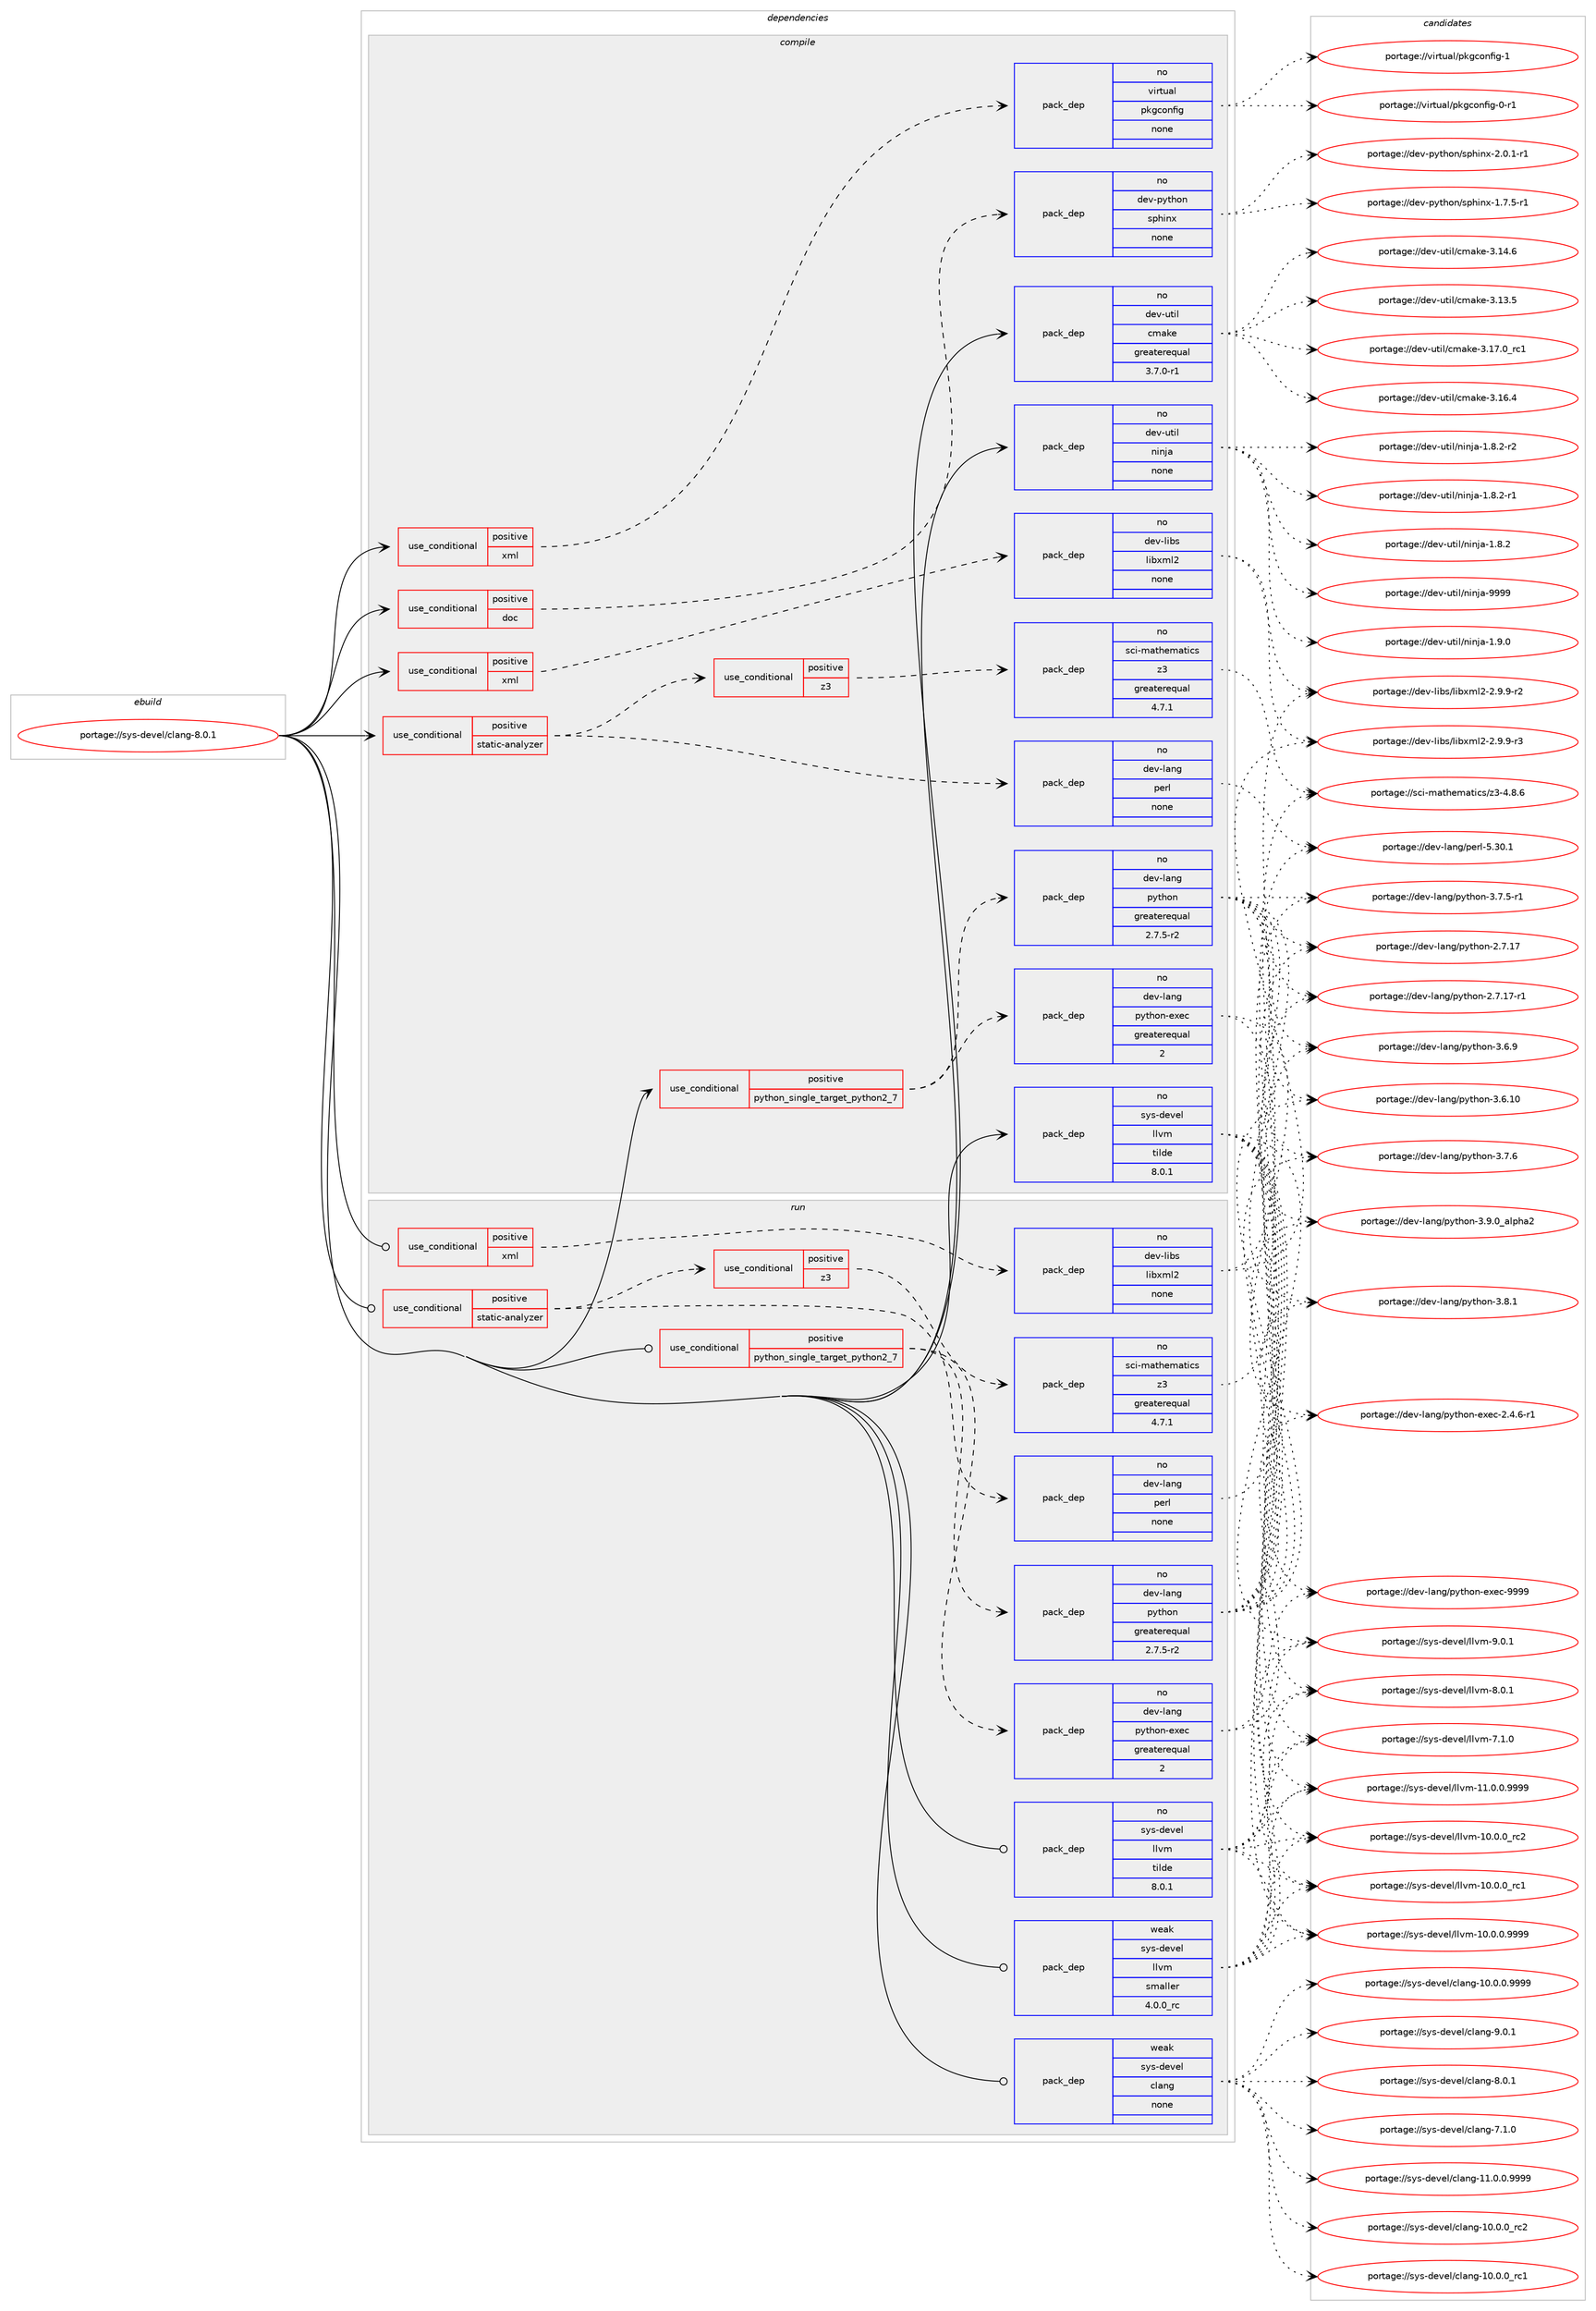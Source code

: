 digraph prolog {

# *************
# Graph options
# *************

newrank=true;
concentrate=true;
compound=true;
graph [rankdir=LR,fontname=Helvetica,fontsize=10,ranksep=1.5];#, ranksep=2.5, nodesep=0.2];
edge  [arrowhead=vee];
node  [fontname=Helvetica,fontsize=10];

# **********
# The ebuild
# **********

subgraph cluster_leftcol {
color=gray;
rank=same;
label=<<i>ebuild</i>>;
id [label="portage://sys-devel/clang-8.0.1", color=red, width=4, href="../sys-devel/clang-8.0.1.svg"];
}

# ****************
# The dependencies
# ****************

subgraph cluster_midcol {
color=gray;
label=<<i>dependencies</i>>;
subgraph cluster_compile {
fillcolor="#eeeeee";
style=filled;
label=<<i>compile</i>>;
subgraph cond10294 {
dependency51201 [label=<<TABLE BORDER="0" CELLBORDER="1" CELLSPACING="0" CELLPADDING="4"><TR><TD ROWSPAN="3" CELLPADDING="10">use_conditional</TD></TR><TR><TD>positive</TD></TR><TR><TD>doc</TD></TR></TABLE>>, shape=none, color=red];
subgraph pack39789 {
dependency51202 [label=<<TABLE BORDER="0" CELLBORDER="1" CELLSPACING="0" CELLPADDING="4" WIDTH="220"><TR><TD ROWSPAN="6" CELLPADDING="30">pack_dep</TD></TR><TR><TD WIDTH="110">no</TD></TR><TR><TD>dev-python</TD></TR><TR><TD>sphinx</TD></TR><TR><TD>none</TD></TR><TR><TD></TD></TR></TABLE>>, shape=none, color=blue];
}
dependency51201:e -> dependency51202:w [weight=20,style="dashed",arrowhead="vee"];
}
id:e -> dependency51201:w [weight=20,style="solid",arrowhead="vee"];
subgraph cond10295 {
dependency51203 [label=<<TABLE BORDER="0" CELLBORDER="1" CELLSPACING="0" CELLPADDING="4"><TR><TD ROWSPAN="3" CELLPADDING="10">use_conditional</TD></TR><TR><TD>positive</TD></TR><TR><TD>python_single_target_python2_7</TD></TR></TABLE>>, shape=none, color=red];
subgraph pack39790 {
dependency51204 [label=<<TABLE BORDER="0" CELLBORDER="1" CELLSPACING="0" CELLPADDING="4" WIDTH="220"><TR><TD ROWSPAN="6" CELLPADDING="30">pack_dep</TD></TR><TR><TD WIDTH="110">no</TD></TR><TR><TD>dev-lang</TD></TR><TR><TD>python</TD></TR><TR><TD>greaterequal</TD></TR><TR><TD>2.7.5-r2</TD></TR></TABLE>>, shape=none, color=blue];
}
dependency51203:e -> dependency51204:w [weight=20,style="dashed",arrowhead="vee"];
subgraph pack39791 {
dependency51205 [label=<<TABLE BORDER="0" CELLBORDER="1" CELLSPACING="0" CELLPADDING="4" WIDTH="220"><TR><TD ROWSPAN="6" CELLPADDING="30">pack_dep</TD></TR><TR><TD WIDTH="110">no</TD></TR><TR><TD>dev-lang</TD></TR><TR><TD>python-exec</TD></TR><TR><TD>greaterequal</TD></TR><TR><TD>2</TD></TR></TABLE>>, shape=none, color=blue];
}
dependency51203:e -> dependency51205:w [weight=20,style="dashed",arrowhead="vee"];
}
id:e -> dependency51203:w [weight=20,style="solid",arrowhead="vee"];
subgraph cond10296 {
dependency51206 [label=<<TABLE BORDER="0" CELLBORDER="1" CELLSPACING="0" CELLPADDING="4"><TR><TD ROWSPAN="3" CELLPADDING="10">use_conditional</TD></TR><TR><TD>positive</TD></TR><TR><TD>static-analyzer</TD></TR></TABLE>>, shape=none, color=red];
subgraph pack39792 {
dependency51207 [label=<<TABLE BORDER="0" CELLBORDER="1" CELLSPACING="0" CELLPADDING="4" WIDTH="220"><TR><TD ROWSPAN="6" CELLPADDING="30">pack_dep</TD></TR><TR><TD WIDTH="110">no</TD></TR><TR><TD>dev-lang</TD></TR><TR><TD>perl</TD></TR><TR><TD>none</TD></TR><TR><TD></TD></TR></TABLE>>, shape=none, color=blue];
}
dependency51206:e -> dependency51207:w [weight=20,style="dashed",arrowhead="vee"];
subgraph cond10297 {
dependency51208 [label=<<TABLE BORDER="0" CELLBORDER="1" CELLSPACING="0" CELLPADDING="4"><TR><TD ROWSPAN="3" CELLPADDING="10">use_conditional</TD></TR><TR><TD>positive</TD></TR><TR><TD>z3</TD></TR></TABLE>>, shape=none, color=red];
subgraph pack39793 {
dependency51209 [label=<<TABLE BORDER="0" CELLBORDER="1" CELLSPACING="0" CELLPADDING="4" WIDTH="220"><TR><TD ROWSPAN="6" CELLPADDING="30">pack_dep</TD></TR><TR><TD WIDTH="110">no</TD></TR><TR><TD>sci-mathematics</TD></TR><TR><TD>z3</TD></TR><TR><TD>greaterequal</TD></TR><TR><TD>4.7.1</TD></TR></TABLE>>, shape=none, color=blue];
}
dependency51208:e -> dependency51209:w [weight=20,style="dashed",arrowhead="vee"];
}
dependency51206:e -> dependency51208:w [weight=20,style="dashed",arrowhead="vee"];
}
id:e -> dependency51206:w [weight=20,style="solid",arrowhead="vee"];
subgraph cond10298 {
dependency51210 [label=<<TABLE BORDER="0" CELLBORDER="1" CELLSPACING="0" CELLPADDING="4"><TR><TD ROWSPAN="3" CELLPADDING="10">use_conditional</TD></TR><TR><TD>positive</TD></TR><TR><TD>xml</TD></TR></TABLE>>, shape=none, color=red];
subgraph pack39794 {
dependency51211 [label=<<TABLE BORDER="0" CELLBORDER="1" CELLSPACING="0" CELLPADDING="4" WIDTH="220"><TR><TD ROWSPAN="6" CELLPADDING="30">pack_dep</TD></TR><TR><TD WIDTH="110">no</TD></TR><TR><TD>dev-libs</TD></TR><TR><TD>libxml2</TD></TR><TR><TD>none</TD></TR><TR><TD></TD></TR></TABLE>>, shape=none, color=blue];
}
dependency51210:e -> dependency51211:w [weight=20,style="dashed",arrowhead="vee"];
}
id:e -> dependency51210:w [weight=20,style="solid",arrowhead="vee"];
subgraph cond10299 {
dependency51212 [label=<<TABLE BORDER="0" CELLBORDER="1" CELLSPACING="0" CELLPADDING="4"><TR><TD ROWSPAN="3" CELLPADDING="10">use_conditional</TD></TR><TR><TD>positive</TD></TR><TR><TD>xml</TD></TR></TABLE>>, shape=none, color=red];
subgraph pack39795 {
dependency51213 [label=<<TABLE BORDER="0" CELLBORDER="1" CELLSPACING="0" CELLPADDING="4" WIDTH="220"><TR><TD ROWSPAN="6" CELLPADDING="30">pack_dep</TD></TR><TR><TD WIDTH="110">no</TD></TR><TR><TD>virtual</TD></TR><TR><TD>pkgconfig</TD></TR><TR><TD>none</TD></TR><TR><TD></TD></TR></TABLE>>, shape=none, color=blue];
}
dependency51212:e -> dependency51213:w [weight=20,style="dashed",arrowhead="vee"];
}
id:e -> dependency51212:w [weight=20,style="solid",arrowhead="vee"];
subgraph pack39796 {
dependency51214 [label=<<TABLE BORDER="0" CELLBORDER="1" CELLSPACING="0" CELLPADDING="4" WIDTH="220"><TR><TD ROWSPAN="6" CELLPADDING="30">pack_dep</TD></TR><TR><TD WIDTH="110">no</TD></TR><TR><TD>dev-util</TD></TR><TR><TD>cmake</TD></TR><TR><TD>greaterequal</TD></TR><TR><TD>3.7.0-r1</TD></TR></TABLE>>, shape=none, color=blue];
}
id:e -> dependency51214:w [weight=20,style="solid",arrowhead="vee"];
subgraph pack39797 {
dependency51215 [label=<<TABLE BORDER="0" CELLBORDER="1" CELLSPACING="0" CELLPADDING="4" WIDTH="220"><TR><TD ROWSPAN="6" CELLPADDING="30">pack_dep</TD></TR><TR><TD WIDTH="110">no</TD></TR><TR><TD>dev-util</TD></TR><TR><TD>ninja</TD></TR><TR><TD>none</TD></TR><TR><TD></TD></TR></TABLE>>, shape=none, color=blue];
}
id:e -> dependency51215:w [weight=20,style="solid",arrowhead="vee"];
subgraph pack39798 {
dependency51216 [label=<<TABLE BORDER="0" CELLBORDER="1" CELLSPACING="0" CELLPADDING="4" WIDTH="220"><TR><TD ROWSPAN="6" CELLPADDING="30">pack_dep</TD></TR><TR><TD WIDTH="110">no</TD></TR><TR><TD>sys-devel</TD></TR><TR><TD>llvm</TD></TR><TR><TD>tilde</TD></TR><TR><TD>8.0.1</TD></TR></TABLE>>, shape=none, color=blue];
}
id:e -> dependency51216:w [weight=20,style="solid",arrowhead="vee"];
}
subgraph cluster_compileandrun {
fillcolor="#eeeeee";
style=filled;
label=<<i>compile and run</i>>;
}
subgraph cluster_run {
fillcolor="#eeeeee";
style=filled;
label=<<i>run</i>>;
subgraph cond10300 {
dependency51217 [label=<<TABLE BORDER="0" CELLBORDER="1" CELLSPACING="0" CELLPADDING="4"><TR><TD ROWSPAN="3" CELLPADDING="10">use_conditional</TD></TR><TR><TD>positive</TD></TR><TR><TD>python_single_target_python2_7</TD></TR></TABLE>>, shape=none, color=red];
subgraph pack39799 {
dependency51218 [label=<<TABLE BORDER="0" CELLBORDER="1" CELLSPACING="0" CELLPADDING="4" WIDTH="220"><TR><TD ROWSPAN="6" CELLPADDING="30">pack_dep</TD></TR><TR><TD WIDTH="110">no</TD></TR><TR><TD>dev-lang</TD></TR><TR><TD>python</TD></TR><TR><TD>greaterequal</TD></TR><TR><TD>2.7.5-r2</TD></TR></TABLE>>, shape=none, color=blue];
}
dependency51217:e -> dependency51218:w [weight=20,style="dashed",arrowhead="vee"];
subgraph pack39800 {
dependency51219 [label=<<TABLE BORDER="0" CELLBORDER="1" CELLSPACING="0" CELLPADDING="4" WIDTH="220"><TR><TD ROWSPAN="6" CELLPADDING="30">pack_dep</TD></TR><TR><TD WIDTH="110">no</TD></TR><TR><TD>dev-lang</TD></TR><TR><TD>python-exec</TD></TR><TR><TD>greaterequal</TD></TR><TR><TD>2</TD></TR></TABLE>>, shape=none, color=blue];
}
dependency51217:e -> dependency51219:w [weight=20,style="dashed",arrowhead="vee"];
}
id:e -> dependency51217:w [weight=20,style="solid",arrowhead="odot"];
subgraph cond10301 {
dependency51220 [label=<<TABLE BORDER="0" CELLBORDER="1" CELLSPACING="0" CELLPADDING="4"><TR><TD ROWSPAN="3" CELLPADDING="10">use_conditional</TD></TR><TR><TD>positive</TD></TR><TR><TD>static-analyzer</TD></TR></TABLE>>, shape=none, color=red];
subgraph pack39801 {
dependency51221 [label=<<TABLE BORDER="0" CELLBORDER="1" CELLSPACING="0" CELLPADDING="4" WIDTH="220"><TR><TD ROWSPAN="6" CELLPADDING="30">pack_dep</TD></TR><TR><TD WIDTH="110">no</TD></TR><TR><TD>dev-lang</TD></TR><TR><TD>perl</TD></TR><TR><TD>none</TD></TR><TR><TD></TD></TR></TABLE>>, shape=none, color=blue];
}
dependency51220:e -> dependency51221:w [weight=20,style="dashed",arrowhead="vee"];
subgraph cond10302 {
dependency51222 [label=<<TABLE BORDER="0" CELLBORDER="1" CELLSPACING="0" CELLPADDING="4"><TR><TD ROWSPAN="3" CELLPADDING="10">use_conditional</TD></TR><TR><TD>positive</TD></TR><TR><TD>z3</TD></TR></TABLE>>, shape=none, color=red];
subgraph pack39802 {
dependency51223 [label=<<TABLE BORDER="0" CELLBORDER="1" CELLSPACING="0" CELLPADDING="4" WIDTH="220"><TR><TD ROWSPAN="6" CELLPADDING="30">pack_dep</TD></TR><TR><TD WIDTH="110">no</TD></TR><TR><TD>sci-mathematics</TD></TR><TR><TD>z3</TD></TR><TR><TD>greaterequal</TD></TR><TR><TD>4.7.1</TD></TR></TABLE>>, shape=none, color=blue];
}
dependency51222:e -> dependency51223:w [weight=20,style="dashed",arrowhead="vee"];
}
dependency51220:e -> dependency51222:w [weight=20,style="dashed",arrowhead="vee"];
}
id:e -> dependency51220:w [weight=20,style="solid",arrowhead="odot"];
subgraph cond10303 {
dependency51224 [label=<<TABLE BORDER="0" CELLBORDER="1" CELLSPACING="0" CELLPADDING="4"><TR><TD ROWSPAN="3" CELLPADDING="10">use_conditional</TD></TR><TR><TD>positive</TD></TR><TR><TD>xml</TD></TR></TABLE>>, shape=none, color=red];
subgraph pack39803 {
dependency51225 [label=<<TABLE BORDER="0" CELLBORDER="1" CELLSPACING="0" CELLPADDING="4" WIDTH="220"><TR><TD ROWSPAN="6" CELLPADDING="30">pack_dep</TD></TR><TR><TD WIDTH="110">no</TD></TR><TR><TD>dev-libs</TD></TR><TR><TD>libxml2</TD></TR><TR><TD>none</TD></TR><TR><TD></TD></TR></TABLE>>, shape=none, color=blue];
}
dependency51224:e -> dependency51225:w [weight=20,style="dashed",arrowhead="vee"];
}
id:e -> dependency51224:w [weight=20,style="solid",arrowhead="odot"];
subgraph pack39804 {
dependency51226 [label=<<TABLE BORDER="0" CELLBORDER="1" CELLSPACING="0" CELLPADDING="4" WIDTH="220"><TR><TD ROWSPAN="6" CELLPADDING="30">pack_dep</TD></TR><TR><TD WIDTH="110">no</TD></TR><TR><TD>sys-devel</TD></TR><TR><TD>llvm</TD></TR><TR><TD>tilde</TD></TR><TR><TD>8.0.1</TD></TR></TABLE>>, shape=none, color=blue];
}
id:e -> dependency51226:w [weight=20,style="solid",arrowhead="odot"];
subgraph pack39805 {
dependency51227 [label=<<TABLE BORDER="0" CELLBORDER="1" CELLSPACING="0" CELLPADDING="4" WIDTH="220"><TR><TD ROWSPAN="6" CELLPADDING="30">pack_dep</TD></TR><TR><TD WIDTH="110">weak</TD></TR><TR><TD>sys-devel</TD></TR><TR><TD>clang</TD></TR><TR><TD>none</TD></TR><TR><TD></TD></TR></TABLE>>, shape=none, color=blue];
}
id:e -> dependency51227:w [weight=20,style="solid",arrowhead="odot"];
subgraph pack39806 {
dependency51228 [label=<<TABLE BORDER="0" CELLBORDER="1" CELLSPACING="0" CELLPADDING="4" WIDTH="220"><TR><TD ROWSPAN="6" CELLPADDING="30">pack_dep</TD></TR><TR><TD WIDTH="110">weak</TD></TR><TR><TD>sys-devel</TD></TR><TR><TD>llvm</TD></TR><TR><TD>smaller</TD></TR><TR><TD>4.0.0_rc</TD></TR></TABLE>>, shape=none, color=blue];
}
id:e -> dependency51228:w [weight=20,style="solid",arrowhead="odot"];
}
}

# **************
# The candidates
# **************

subgraph cluster_choices {
rank=same;
color=gray;
label=<<i>candidates</i>>;

subgraph choice39789 {
color=black;
nodesep=1;
choice10010111845112121116104111110471151121041051101204550464846494511449 [label="portage://dev-python/sphinx-2.0.1-r1", color=red, width=4,href="../dev-python/sphinx-2.0.1-r1.svg"];
choice10010111845112121116104111110471151121041051101204549465546534511449 [label="portage://dev-python/sphinx-1.7.5-r1", color=red, width=4,href="../dev-python/sphinx-1.7.5-r1.svg"];
dependency51202:e -> choice10010111845112121116104111110471151121041051101204550464846494511449:w [style=dotted,weight="100"];
dependency51202:e -> choice10010111845112121116104111110471151121041051101204549465546534511449:w [style=dotted,weight="100"];
}
subgraph choice39790 {
color=black;
nodesep=1;
choice10010111845108971101034711212111610411111045514657464895971081121049750 [label="portage://dev-lang/python-3.9.0_alpha2", color=red, width=4,href="../dev-lang/python-3.9.0_alpha2.svg"];
choice100101118451089711010347112121116104111110455146564649 [label="portage://dev-lang/python-3.8.1", color=red, width=4,href="../dev-lang/python-3.8.1.svg"];
choice100101118451089711010347112121116104111110455146554654 [label="portage://dev-lang/python-3.7.6", color=red, width=4,href="../dev-lang/python-3.7.6.svg"];
choice1001011184510897110103471121211161041111104551465546534511449 [label="portage://dev-lang/python-3.7.5-r1", color=red, width=4,href="../dev-lang/python-3.7.5-r1.svg"];
choice100101118451089711010347112121116104111110455146544657 [label="portage://dev-lang/python-3.6.9", color=red, width=4,href="../dev-lang/python-3.6.9.svg"];
choice10010111845108971101034711212111610411111045514654464948 [label="portage://dev-lang/python-3.6.10", color=red, width=4,href="../dev-lang/python-3.6.10.svg"];
choice100101118451089711010347112121116104111110455046554649554511449 [label="portage://dev-lang/python-2.7.17-r1", color=red, width=4,href="../dev-lang/python-2.7.17-r1.svg"];
choice10010111845108971101034711212111610411111045504655464955 [label="portage://dev-lang/python-2.7.17", color=red, width=4,href="../dev-lang/python-2.7.17.svg"];
dependency51204:e -> choice10010111845108971101034711212111610411111045514657464895971081121049750:w [style=dotted,weight="100"];
dependency51204:e -> choice100101118451089711010347112121116104111110455146564649:w [style=dotted,weight="100"];
dependency51204:e -> choice100101118451089711010347112121116104111110455146554654:w [style=dotted,weight="100"];
dependency51204:e -> choice1001011184510897110103471121211161041111104551465546534511449:w [style=dotted,weight="100"];
dependency51204:e -> choice100101118451089711010347112121116104111110455146544657:w [style=dotted,weight="100"];
dependency51204:e -> choice10010111845108971101034711212111610411111045514654464948:w [style=dotted,weight="100"];
dependency51204:e -> choice100101118451089711010347112121116104111110455046554649554511449:w [style=dotted,weight="100"];
dependency51204:e -> choice10010111845108971101034711212111610411111045504655464955:w [style=dotted,weight="100"];
}
subgraph choice39791 {
color=black;
nodesep=1;
choice10010111845108971101034711212111610411111045101120101994557575757 [label="portage://dev-lang/python-exec-9999", color=red, width=4,href="../dev-lang/python-exec-9999.svg"];
choice10010111845108971101034711212111610411111045101120101994550465246544511449 [label="portage://dev-lang/python-exec-2.4.6-r1", color=red, width=4,href="../dev-lang/python-exec-2.4.6-r1.svg"];
dependency51205:e -> choice10010111845108971101034711212111610411111045101120101994557575757:w [style=dotted,weight="100"];
dependency51205:e -> choice10010111845108971101034711212111610411111045101120101994550465246544511449:w [style=dotted,weight="100"];
}
subgraph choice39792 {
color=black;
nodesep=1;
choice10010111845108971101034711210111410845534651484649 [label="portage://dev-lang/perl-5.30.1", color=red, width=4,href="../dev-lang/perl-5.30.1.svg"];
dependency51207:e -> choice10010111845108971101034711210111410845534651484649:w [style=dotted,weight="100"];
}
subgraph choice39793 {
color=black;
nodesep=1;
choice11599105451099711610410110997116105991154712251455246564654 [label="portage://sci-mathematics/z3-4.8.6", color=red, width=4,href="../sci-mathematics/z3-4.8.6.svg"];
dependency51209:e -> choice11599105451099711610410110997116105991154712251455246564654:w [style=dotted,weight="100"];
}
subgraph choice39794 {
color=black;
nodesep=1;
choice10010111845108105981154710810598120109108504550465746574511451 [label="portage://dev-libs/libxml2-2.9.9-r3", color=red, width=4,href="../dev-libs/libxml2-2.9.9-r3.svg"];
choice10010111845108105981154710810598120109108504550465746574511450 [label="portage://dev-libs/libxml2-2.9.9-r2", color=red, width=4,href="../dev-libs/libxml2-2.9.9-r2.svg"];
dependency51211:e -> choice10010111845108105981154710810598120109108504550465746574511451:w [style=dotted,weight="100"];
dependency51211:e -> choice10010111845108105981154710810598120109108504550465746574511450:w [style=dotted,weight="100"];
}
subgraph choice39795 {
color=black;
nodesep=1;
choice1181051141161179710847112107103991111101021051034549 [label="portage://virtual/pkgconfig-1", color=red, width=4,href="../virtual/pkgconfig-1.svg"];
choice11810511411611797108471121071039911111010210510345484511449 [label="portage://virtual/pkgconfig-0-r1", color=red, width=4,href="../virtual/pkgconfig-0-r1.svg"];
dependency51213:e -> choice1181051141161179710847112107103991111101021051034549:w [style=dotted,weight="100"];
dependency51213:e -> choice11810511411611797108471121071039911111010210510345484511449:w [style=dotted,weight="100"];
}
subgraph choice39796 {
color=black;
nodesep=1;
choice1001011184511711610510847991099710710145514649554648951149949 [label="portage://dev-util/cmake-3.17.0_rc1", color=red, width=4,href="../dev-util/cmake-3.17.0_rc1.svg"];
choice1001011184511711610510847991099710710145514649544652 [label="portage://dev-util/cmake-3.16.4", color=red, width=4,href="../dev-util/cmake-3.16.4.svg"];
choice1001011184511711610510847991099710710145514649524654 [label="portage://dev-util/cmake-3.14.6", color=red, width=4,href="../dev-util/cmake-3.14.6.svg"];
choice1001011184511711610510847991099710710145514649514653 [label="portage://dev-util/cmake-3.13.5", color=red, width=4,href="../dev-util/cmake-3.13.5.svg"];
dependency51214:e -> choice1001011184511711610510847991099710710145514649554648951149949:w [style=dotted,weight="100"];
dependency51214:e -> choice1001011184511711610510847991099710710145514649544652:w [style=dotted,weight="100"];
dependency51214:e -> choice1001011184511711610510847991099710710145514649524654:w [style=dotted,weight="100"];
dependency51214:e -> choice1001011184511711610510847991099710710145514649514653:w [style=dotted,weight="100"];
}
subgraph choice39797 {
color=black;
nodesep=1;
choice1001011184511711610510847110105110106974557575757 [label="portage://dev-util/ninja-9999", color=red, width=4,href="../dev-util/ninja-9999.svg"];
choice100101118451171161051084711010511010697454946574648 [label="portage://dev-util/ninja-1.9.0", color=red, width=4,href="../dev-util/ninja-1.9.0.svg"];
choice1001011184511711610510847110105110106974549465646504511450 [label="portage://dev-util/ninja-1.8.2-r2", color=red, width=4,href="../dev-util/ninja-1.8.2-r2.svg"];
choice1001011184511711610510847110105110106974549465646504511449 [label="portage://dev-util/ninja-1.8.2-r1", color=red, width=4,href="../dev-util/ninja-1.8.2-r1.svg"];
choice100101118451171161051084711010511010697454946564650 [label="portage://dev-util/ninja-1.8.2", color=red, width=4,href="../dev-util/ninja-1.8.2.svg"];
dependency51215:e -> choice1001011184511711610510847110105110106974557575757:w [style=dotted,weight="100"];
dependency51215:e -> choice100101118451171161051084711010511010697454946574648:w [style=dotted,weight="100"];
dependency51215:e -> choice1001011184511711610510847110105110106974549465646504511450:w [style=dotted,weight="100"];
dependency51215:e -> choice1001011184511711610510847110105110106974549465646504511449:w [style=dotted,weight="100"];
dependency51215:e -> choice100101118451171161051084711010511010697454946564650:w [style=dotted,weight="100"];
}
subgraph choice39798 {
color=black;
nodesep=1;
choice1151211154510010111810110847108108118109455746484649 [label="portage://sys-devel/llvm-9.0.1", color=red, width=4,href="../sys-devel/llvm-9.0.1.svg"];
choice1151211154510010111810110847108108118109455646484649 [label="portage://sys-devel/llvm-8.0.1", color=red, width=4,href="../sys-devel/llvm-8.0.1.svg"];
choice1151211154510010111810110847108108118109455546494648 [label="portage://sys-devel/llvm-7.1.0", color=red, width=4,href="../sys-devel/llvm-7.1.0.svg"];
choice1151211154510010111810110847108108118109454949464846484657575757 [label="portage://sys-devel/llvm-11.0.0.9999", color=red, width=4,href="../sys-devel/llvm-11.0.0.9999.svg"];
choice115121115451001011181011084710810811810945494846484648951149950 [label="portage://sys-devel/llvm-10.0.0_rc2", color=red, width=4,href="../sys-devel/llvm-10.0.0_rc2.svg"];
choice115121115451001011181011084710810811810945494846484648951149949 [label="portage://sys-devel/llvm-10.0.0_rc1", color=red, width=4,href="../sys-devel/llvm-10.0.0_rc1.svg"];
choice1151211154510010111810110847108108118109454948464846484657575757 [label="portage://sys-devel/llvm-10.0.0.9999", color=red, width=4,href="../sys-devel/llvm-10.0.0.9999.svg"];
dependency51216:e -> choice1151211154510010111810110847108108118109455746484649:w [style=dotted,weight="100"];
dependency51216:e -> choice1151211154510010111810110847108108118109455646484649:w [style=dotted,weight="100"];
dependency51216:e -> choice1151211154510010111810110847108108118109455546494648:w [style=dotted,weight="100"];
dependency51216:e -> choice1151211154510010111810110847108108118109454949464846484657575757:w [style=dotted,weight="100"];
dependency51216:e -> choice115121115451001011181011084710810811810945494846484648951149950:w [style=dotted,weight="100"];
dependency51216:e -> choice115121115451001011181011084710810811810945494846484648951149949:w [style=dotted,weight="100"];
dependency51216:e -> choice1151211154510010111810110847108108118109454948464846484657575757:w [style=dotted,weight="100"];
}
subgraph choice39799 {
color=black;
nodesep=1;
choice10010111845108971101034711212111610411111045514657464895971081121049750 [label="portage://dev-lang/python-3.9.0_alpha2", color=red, width=4,href="../dev-lang/python-3.9.0_alpha2.svg"];
choice100101118451089711010347112121116104111110455146564649 [label="portage://dev-lang/python-3.8.1", color=red, width=4,href="../dev-lang/python-3.8.1.svg"];
choice100101118451089711010347112121116104111110455146554654 [label="portage://dev-lang/python-3.7.6", color=red, width=4,href="../dev-lang/python-3.7.6.svg"];
choice1001011184510897110103471121211161041111104551465546534511449 [label="portage://dev-lang/python-3.7.5-r1", color=red, width=4,href="../dev-lang/python-3.7.5-r1.svg"];
choice100101118451089711010347112121116104111110455146544657 [label="portage://dev-lang/python-3.6.9", color=red, width=4,href="../dev-lang/python-3.6.9.svg"];
choice10010111845108971101034711212111610411111045514654464948 [label="portage://dev-lang/python-3.6.10", color=red, width=4,href="../dev-lang/python-3.6.10.svg"];
choice100101118451089711010347112121116104111110455046554649554511449 [label="portage://dev-lang/python-2.7.17-r1", color=red, width=4,href="../dev-lang/python-2.7.17-r1.svg"];
choice10010111845108971101034711212111610411111045504655464955 [label="portage://dev-lang/python-2.7.17", color=red, width=4,href="../dev-lang/python-2.7.17.svg"];
dependency51218:e -> choice10010111845108971101034711212111610411111045514657464895971081121049750:w [style=dotted,weight="100"];
dependency51218:e -> choice100101118451089711010347112121116104111110455146564649:w [style=dotted,weight="100"];
dependency51218:e -> choice100101118451089711010347112121116104111110455146554654:w [style=dotted,weight="100"];
dependency51218:e -> choice1001011184510897110103471121211161041111104551465546534511449:w [style=dotted,weight="100"];
dependency51218:e -> choice100101118451089711010347112121116104111110455146544657:w [style=dotted,weight="100"];
dependency51218:e -> choice10010111845108971101034711212111610411111045514654464948:w [style=dotted,weight="100"];
dependency51218:e -> choice100101118451089711010347112121116104111110455046554649554511449:w [style=dotted,weight="100"];
dependency51218:e -> choice10010111845108971101034711212111610411111045504655464955:w [style=dotted,weight="100"];
}
subgraph choice39800 {
color=black;
nodesep=1;
choice10010111845108971101034711212111610411111045101120101994557575757 [label="portage://dev-lang/python-exec-9999", color=red, width=4,href="../dev-lang/python-exec-9999.svg"];
choice10010111845108971101034711212111610411111045101120101994550465246544511449 [label="portage://dev-lang/python-exec-2.4.6-r1", color=red, width=4,href="../dev-lang/python-exec-2.4.6-r1.svg"];
dependency51219:e -> choice10010111845108971101034711212111610411111045101120101994557575757:w [style=dotted,weight="100"];
dependency51219:e -> choice10010111845108971101034711212111610411111045101120101994550465246544511449:w [style=dotted,weight="100"];
}
subgraph choice39801 {
color=black;
nodesep=1;
choice10010111845108971101034711210111410845534651484649 [label="portage://dev-lang/perl-5.30.1", color=red, width=4,href="../dev-lang/perl-5.30.1.svg"];
dependency51221:e -> choice10010111845108971101034711210111410845534651484649:w [style=dotted,weight="100"];
}
subgraph choice39802 {
color=black;
nodesep=1;
choice11599105451099711610410110997116105991154712251455246564654 [label="portage://sci-mathematics/z3-4.8.6", color=red, width=4,href="../sci-mathematics/z3-4.8.6.svg"];
dependency51223:e -> choice11599105451099711610410110997116105991154712251455246564654:w [style=dotted,weight="100"];
}
subgraph choice39803 {
color=black;
nodesep=1;
choice10010111845108105981154710810598120109108504550465746574511451 [label="portage://dev-libs/libxml2-2.9.9-r3", color=red, width=4,href="../dev-libs/libxml2-2.9.9-r3.svg"];
choice10010111845108105981154710810598120109108504550465746574511450 [label="portage://dev-libs/libxml2-2.9.9-r2", color=red, width=4,href="../dev-libs/libxml2-2.9.9-r2.svg"];
dependency51225:e -> choice10010111845108105981154710810598120109108504550465746574511451:w [style=dotted,weight="100"];
dependency51225:e -> choice10010111845108105981154710810598120109108504550465746574511450:w [style=dotted,weight="100"];
}
subgraph choice39804 {
color=black;
nodesep=1;
choice1151211154510010111810110847108108118109455746484649 [label="portage://sys-devel/llvm-9.0.1", color=red, width=4,href="../sys-devel/llvm-9.0.1.svg"];
choice1151211154510010111810110847108108118109455646484649 [label="portage://sys-devel/llvm-8.0.1", color=red, width=4,href="../sys-devel/llvm-8.0.1.svg"];
choice1151211154510010111810110847108108118109455546494648 [label="portage://sys-devel/llvm-7.1.0", color=red, width=4,href="../sys-devel/llvm-7.1.0.svg"];
choice1151211154510010111810110847108108118109454949464846484657575757 [label="portage://sys-devel/llvm-11.0.0.9999", color=red, width=4,href="../sys-devel/llvm-11.0.0.9999.svg"];
choice115121115451001011181011084710810811810945494846484648951149950 [label="portage://sys-devel/llvm-10.0.0_rc2", color=red, width=4,href="../sys-devel/llvm-10.0.0_rc2.svg"];
choice115121115451001011181011084710810811810945494846484648951149949 [label="portage://sys-devel/llvm-10.0.0_rc1", color=red, width=4,href="../sys-devel/llvm-10.0.0_rc1.svg"];
choice1151211154510010111810110847108108118109454948464846484657575757 [label="portage://sys-devel/llvm-10.0.0.9999", color=red, width=4,href="../sys-devel/llvm-10.0.0.9999.svg"];
dependency51226:e -> choice1151211154510010111810110847108108118109455746484649:w [style=dotted,weight="100"];
dependency51226:e -> choice1151211154510010111810110847108108118109455646484649:w [style=dotted,weight="100"];
dependency51226:e -> choice1151211154510010111810110847108108118109455546494648:w [style=dotted,weight="100"];
dependency51226:e -> choice1151211154510010111810110847108108118109454949464846484657575757:w [style=dotted,weight="100"];
dependency51226:e -> choice115121115451001011181011084710810811810945494846484648951149950:w [style=dotted,weight="100"];
dependency51226:e -> choice115121115451001011181011084710810811810945494846484648951149949:w [style=dotted,weight="100"];
dependency51226:e -> choice1151211154510010111810110847108108118109454948464846484657575757:w [style=dotted,weight="100"];
}
subgraph choice39805 {
color=black;
nodesep=1;
choice11512111545100101118101108479910897110103455746484649 [label="portage://sys-devel/clang-9.0.1", color=red, width=4,href="../sys-devel/clang-9.0.1.svg"];
choice11512111545100101118101108479910897110103455646484649 [label="portage://sys-devel/clang-8.0.1", color=red, width=4,href="../sys-devel/clang-8.0.1.svg"];
choice11512111545100101118101108479910897110103455546494648 [label="portage://sys-devel/clang-7.1.0", color=red, width=4,href="../sys-devel/clang-7.1.0.svg"];
choice11512111545100101118101108479910897110103454949464846484657575757 [label="portage://sys-devel/clang-11.0.0.9999", color=red, width=4,href="../sys-devel/clang-11.0.0.9999.svg"];
choice1151211154510010111810110847991089711010345494846484648951149950 [label="portage://sys-devel/clang-10.0.0_rc2", color=red, width=4,href="../sys-devel/clang-10.0.0_rc2.svg"];
choice1151211154510010111810110847991089711010345494846484648951149949 [label="portage://sys-devel/clang-10.0.0_rc1", color=red, width=4,href="../sys-devel/clang-10.0.0_rc1.svg"];
choice11512111545100101118101108479910897110103454948464846484657575757 [label="portage://sys-devel/clang-10.0.0.9999", color=red, width=4,href="../sys-devel/clang-10.0.0.9999.svg"];
dependency51227:e -> choice11512111545100101118101108479910897110103455746484649:w [style=dotted,weight="100"];
dependency51227:e -> choice11512111545100101118101108479910897110103455646484649:w [style=dotted,weight="100"];
dependency51227:e -> choice11512111545100101118101108479910897110103455546494648:w [style=dotted,weight="100"];
dependency51227:e -> choice11512111545100101118101108479910897110103454949464846484657575757:w [style=dotted,weight="100"];
dependency51227:e -> choice1151211154510010111810110847991089711010345494846484648951149950:w [style=dotted,weight="100"];
dependency51227:e -> choice1151211154510010111810110847991089711010345494846484648951149949:w [style=dotted,weight="100"];
dependency51227:e -> choice11512111545100101118101108479910897110103454948464846484657575757:w [style=dotted,weight="100"];
}
subgraph choice39806 {
color=black;
nodesep=1;
choice1151211154510010111810110847108108118109455746484649 [label="portage://sys-devel/llvm-9.0.1", color=red, width=4,href="../sys-devel/llvm-9.0.1.svg"];
choice1151211154510010111810110847108108118109455646484649 [label="portage://sys-devel/llvm-8.0.1", color=red, width=4,href="../sys-devel/llvm-8.0.1.svg"];
choice1151211154510010111810110847108108118109455546494648 [label="portage://sys-devel/llvm-7.1.0", color=red, width=4,href="../sys-devel/llvm-7.1.0.svg"];
choice1151211154510010111810110847108108118109454949464846484657575757 [label="portage://sys-devel/llvm-11.0.0.9999", color=red, width=4,href="../sys-devel/llvm-11.0.0.9999.svg"];
choice115121115451001011181011084710810811810945494846484648951149950 [label="portage://sys-devel/llvm-10.0.0_rc2", color=red, width=4,href="../sys-devel/llvm-10.0.0_rc2.svg"];
choice115121115451001011181011084710810811810945494846484648951149949 [label="portage://sys-devel/llvm-10.0.0_rc1", color=red, width=4,href="../sys-devel/llvm-10.0.0_rc1.svg"];
choice1151211154510010111810110847108108118109454948464846484657575757 [label="portage://sys-devel/llvm-10.0.0.9999", color=red, width=4,href="../sys-devel/llvm-10.0.0.9999.svg"];
dependency51228:e -> choice1151211154510010111810110847108108118109455746484649:w [style=dotted,weight="100"];
dependency51228:e -> choice1151211154510010111810110847108108118109455646484649:w [style=dotted,weight="100"];
dependency51228:e -> choice1151211154510010111810110847108108118109455546494648:w [style=dotted,weight="100"];
dependency51228:e -> choice1151211154510010111810110847108108118109454949464846484657575757:w [style=dotted,weight="100"];
dependency51228:e -> choice115121115451001011181011084710810811810945494846484648951149950:w [style=dotted,weight="100"];
dependency51228:e -> choice115121115451001011181011084710810811810945494846484648951149949:w [style=dotted,weight="100"];
dependency51228:e -> choice1151211154510010111810110847108108118109454948464846484657575757:w [style=dotted,weight="100"];
}
}

}
